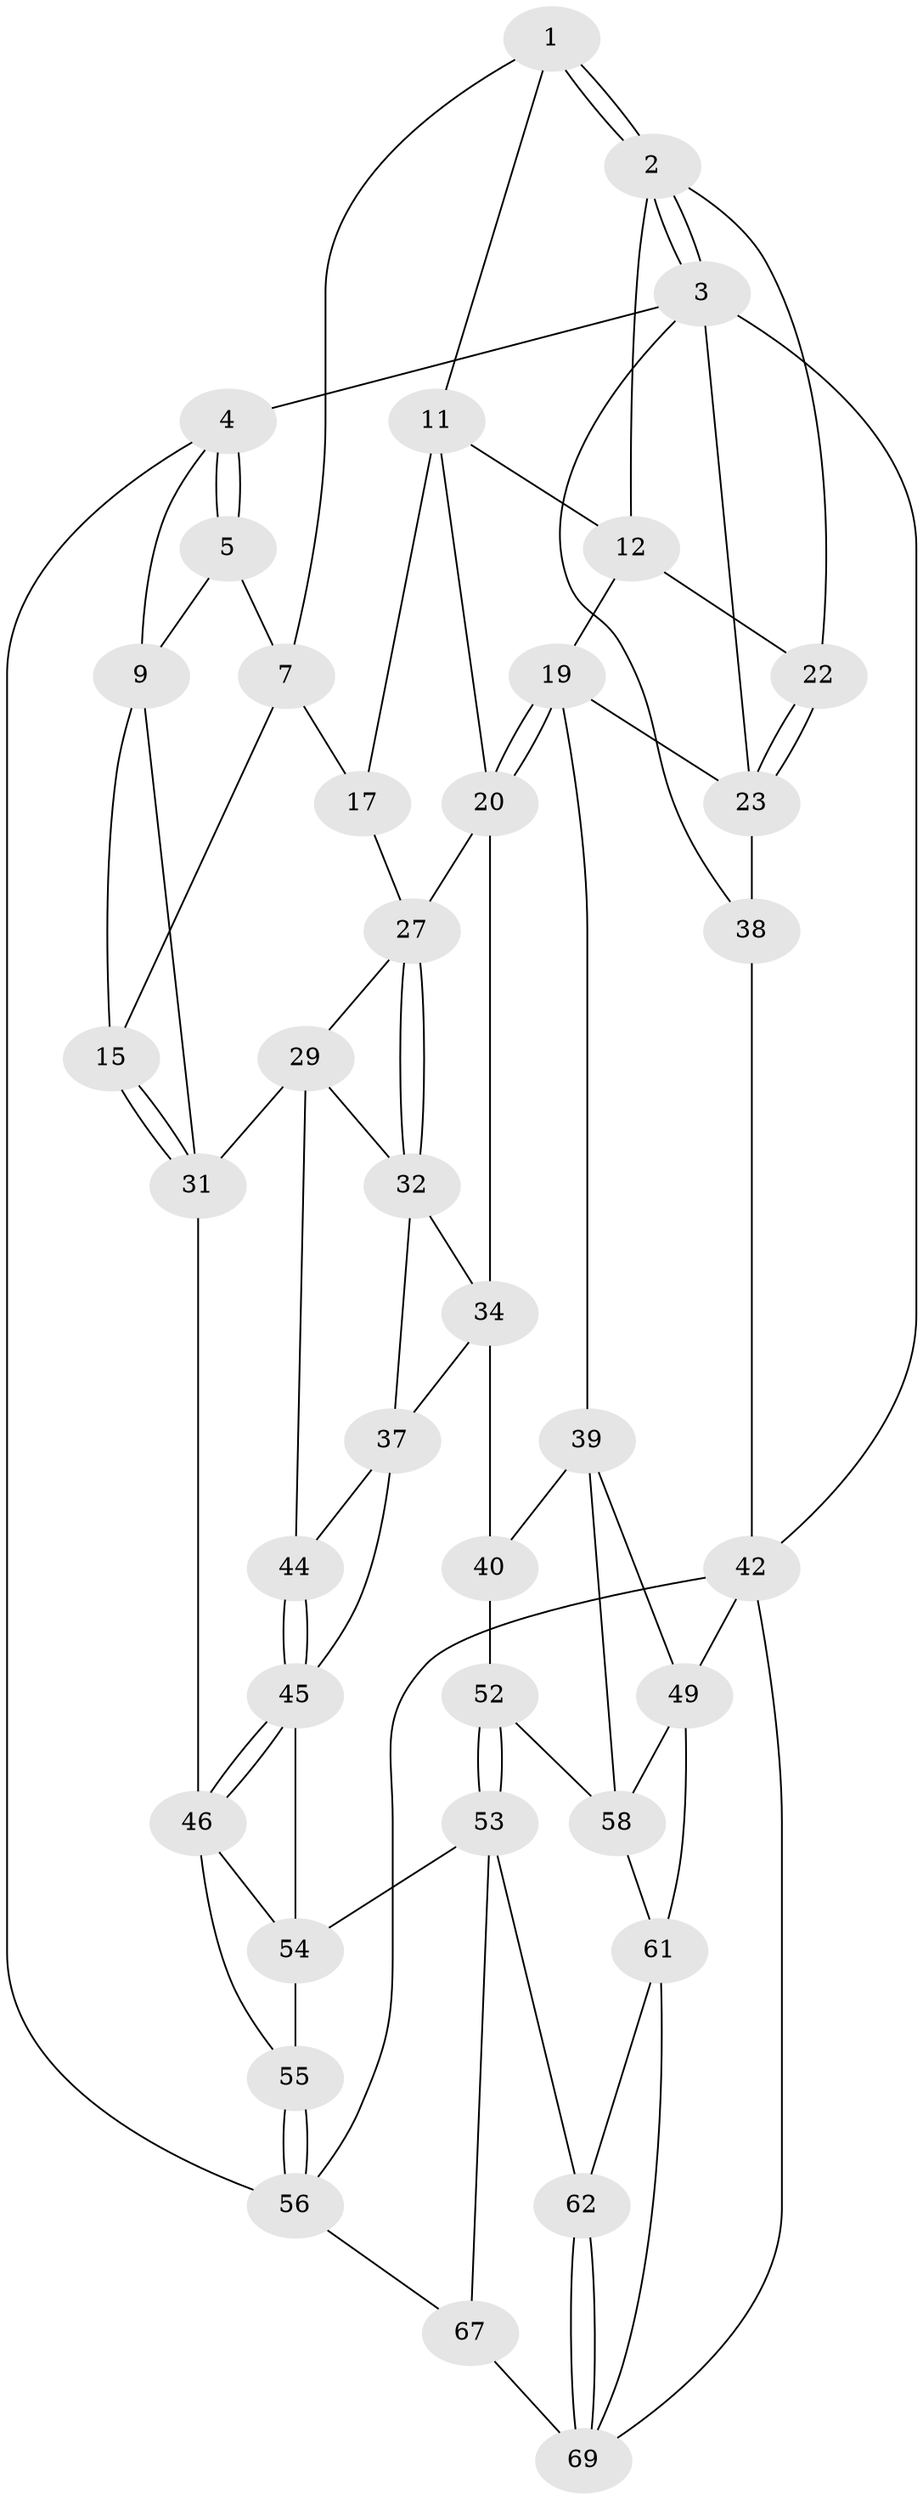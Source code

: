 // original degree distribution, {3: 0.02857142857142857, 6: 0.2, 5: 0.5428571428571428, 4: 0.22857142857142856}
// Generated by graph-tools (version 1.1) at 2025/42/03/06/25 10:42:35]
// undirected, 39 vertices, 85 edges
graph export_dot {
graph [start="1"]
  node [color=gray90,style=filled];
  1 [pos="+0.47089743668444545+0",super="+6"];
  2 [pos="+1+0",super="+13"];
  3 [pos="+1+0",super="+26"];
  4 [pos="+0+0"];
  5 [pos="+0.301803853489439+0",super="+8"];
  7 [pos="+0.3737981221860454+0.1832932715518458",super="+14"];
  9 [pos="+0+0.04869222392370031",super="+10"];
  11 [pos="+0.6078290274925909+0.1423652573071322",super="+16"];
  12 [pos="+0.6902901578806291+0.15174655329868375",super="+18"];
  15 [pos="+0.25939840732816916+0.31630725924925834"];
  17 [pos="+0.35460388230856554+0.28955721330476186"];
  19 [pos="+0.7394558240154411+0.4424324984014871",super="+25"];
  20 [pos="+0.6950786269990447+0.41725438291636213",super="+21"];
  22 [pos="+0.866073478167542+0.23895028276543331"];
  23 [pos="+0.8786198782032764+0.2729369243267542",super="+24"];
  27 [pos="+0.514682889611173+0.38007603685162494",super="+28"];
  29 [pos="+0.41110255744289936+0.4553676772323956",super="+30"];
  31 [pos="+0.19568561377807447+0.4398583840933182",super="+35"];
  32 [pos="+0.5172548436253179+0.4129608911733838",super="+33"];
  34 [pos="+0.5571319580801635+0.45024154383323717",super="+36"];
  37 [pos="+0.4636996782241621+0.5565124042197244",super="+48"];
  38 [pos="+1+0.3372229193360083"];
  39 [pos="+0.7812969851786159+0.5475253482574707",super="+50"];
  40 [pos="+0.7061562823313083+0.6115889577304942",super="+41"];
  42 [pos="+1+1",super="+43"];
  44 [pos="+0.28456060087994733+0.5723669651013525"];
  45 [pos="+0.22212953997287935+0.7131858965968115",super="+51"];
  46 [pos="+0.1692326156249335+0.7782347789321553",super="+47"];
  49 [pos="+1+0.7034526610592561",super="+64"];
  52 [pos="+0.47369004357164396+0.8166157764549061",super="+57"];
  53 [pos="+0.46484667182546036+0.8283353484605973",super="+63"];
  54 [pos="+0.4597998719489807+0.8261612434431035",super="+60"];
  55 [pos="+0+0.7487339177607549",super="+66"];
  56 [pos="+0+1",super="+68"];
  58 [pos="+0.779827206313454+0.8301042502397509",super="+59"];
  61 [pos="+0.6347308941109591+0.9213551764601703",super="+65"];
  62 [pos="+0.6257927711331281+0.9255928263391882"];
  67 [pos="+0.3276977960189068+1"];
  69 [pos="+0.6005711972031421+1",super="+70"];
  1 -- 2;
  1 -- 2;
  1 -- 11;
  1 -- 7;
  2 -- 3;
  2 -- 3;
  2 -- 12;
  2 -- 22;
  3 -- 4;
  3 -- 42;
  3 -- 38;
  3 -- 23;
  4 -- 5;
  4 -- 5;
  4 -- 9;
  4 -- 56;
  5 -- 9;
  5 -- 7;
  7 -- 17;
  7 -- 15;
  9 -- 15;
  9 -- 31;
  11 -- 12;
  11 -- 17;
  11 -- 20;
  12 -- 19;
  12 -- 22;
  15 -- 31;
  15 -- 31;
  17 -- 27;
  19 -- 20;
  19 -- 20;
  19 -- 39;
  19 -- 23;
  20 -- 34;
  20 -- 27;
  22 -- 23;
  22 -- 23;
  23 -- 38;
  27 -- 32;
  27 -- 32;
  27 -- 29;
  29 -- 32;
  29 -- 44;
  29 -- 31;
  31 -- 46;
  32 -- 34;
  32 -- 37;
  34 -- 37;
  34 -- 40;
  37 -- 44;
  37 -- 45;
  38 -- 42;
  39 -- 40;
  39 -- 49;
  39 -- 58;
  40 -- 52 [weight=2];
  42 -- 56;
  42 -- 49;
  42 -- 69;
  44 -- 45;
  44 -- 45;
  45 -- 46;
  45 -- 46;
  45 -- 54;
  46 -- 55;
  46 -- 54;
  49 -- 58;
  49 -- 61;
  52 -- 53;
  52 -- 53;
  52 -- 58;
  53 -- 54;
  53 -- 67;
  53 -- 62;
  54 -- 55;
  55 -- 56 [weight=2];
  55 -- 56;
  56 -- 67;
  58 -- 61;
  61 -- 62;
  61 -- 69;
  62 -- 69;
  62 -- 69;
  67 -- 69;
}
